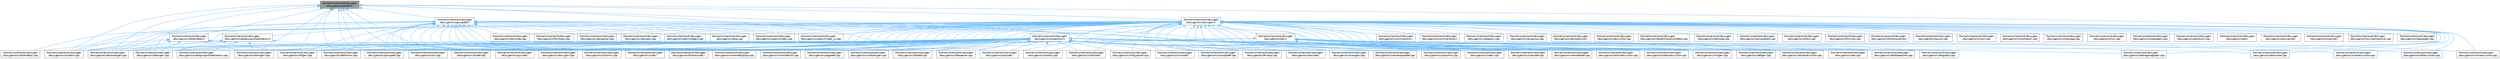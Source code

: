 digraph "/home/runner/work/doxygen/doxygen/src/dirdef.h"
{
 // INTERACTIVE_SVG=YES
 // LATEX_PDF_SIZE
  bgcolor="transparent";
  edge [fontname=Helvetica,fontsize=10,labelfontname=Helvetica,labelfontsize=10];
  node [fontname=Helvetica,fontsize=10,shape=box,height=0.2,width=0.4];
  Node1 [label="/home/runner/work/doxygen\l/doxygen/src/dirdef.h",height=0.2,width=0.4,color="gray40", fillcolor="grey60", style="filled", fontcolor="black",tooltip=" "];
  Node1 -> Node2 [dir="back",color="steelblue1",style="solid"];
  Node2 [label="/home/runner/work/doxygen\l/doxygen/src/context.cpp",height=0.2,width=0.4,color="grey40", fillcolor="white", style="filled",URL="$db/d12/context_8cpp.html",tooltip=" "];
  Node1 -> Node3 [dir="back",color="steelblue1",style="solid"];
  Node3 [label="/home/runner/work/doxygen\l/doxygen/src/definition.cpp",height=0.2,width=0.4,color="grey40", fillcolor="white", style="filled",URL="$d3/dea/definition_8cpp.html",tooltip=" "];
  Node1 -> Node4 [dir="back",color="steelblue1",style="solid"];
  Node4 [label="/home/runner/work/doxygen\l/doxygen/src/dirdef.cpp",height=0.2,width=0.4,color="grey40", fillcolor="white", style="filled",URL="$d8/d52/dirdef_8cpp.html",tooltip=" "];
  Node1 -> Node5 [dir="back",color="steelblue1",style="solid"];
  Node5 [label="/home/runner/work/doxygen\l/doxygen/src/docbookgen.cpp",height=0.2,width=0.4,color="grey40", fillcolor="white", style="filled",URL="$d8/d29/docbookgen_8cpp.html",tooltip=" "];
  Node1 -> Node6 [dir="back",color="steelblue1",style="solid"];
  Node6 [label="/home/runner/work/doxygen\l/doxygen/src/dotdirdeps.h",height=0.2,width=0.4,color="grey40", fillcolor="white", style="filled",URL="$d3/dcf/dotdirdeps_8h.html",tooltip=" "];
  Node6 -> Node2 [dir="back",color="steelblue1",style="solid"];
  Node6 -> Node4 [dir="back",color="steelblue1",style="solid"];
  Node6 -> Node5 [dir="back",color="steelblue1",style="solid"];
  Node6 -> Node7 [dir="back",color="steelblue1",style="solid"];
  Node7 [label="/home/runner/work/doxygen\l/doxygen/src/dotdirdeps.cpp",height=0.2,width=0.4,color="grey40", fillcolor="white", style="filled",URL="$da/d45/dotdirdeps_8cpp.html",tooltip=" "];
  Node6 -> Node8 [dir="back",color="steelblue1",style="solid"];
  Node8 [label="/home/runner/work/doxygen\l/doxygen/src/htmlgen.cpp",height=0.2,width=0.4,color="grey40", fillcolor="white", style="filled",URL="$d8/d6e/htmlgen_8cpp.html",tooltip=" "];
  Node6 -> Node9 [dir="back",color="steelblue1",style="solid"];
  Node9 [label="/home/runner/work/doxygen\l/doxygen/src/latexgen.cpp",height=0.2,width=0.4,color="grey40", fillcolor="white", style="filled",URL="$d4/d42/latexgen_8cpp.html",tooltip=" "];
  Node6 -> Node10 [dir="back",color="steelblue1",style="solid"];
  Node10 [label="/home/runner/work/doxygen\l/doxygen/src/rtfgen.cpp",height=0.2,width=0.4,color="grey40", fillcolor="white", style="filled",URL="$d0/d9c/rtfgen_8cpp.html",tooltip=" "];
  Node1 -> Node11 [dir="back",color="steelblue1",style="solid"];
  Node11 [label="/home/runner/work/doxygen\l/doxygen/src/doxygen.cpp",height=0.2,width=0.4,color="grey40", fillcolor="white", style="filled",URL="$dc/d98/doxygen_8cpp.html",tooltip=" "];
  Node1 -> Node12 [dir="back",color="steelblue1",style="solid"];
  Node12 [label="/home/runner/work/doxygen\l/doxygen/src/doxygen.h",height=0.2,width=0.4,color="grey40", fillcolor="white", style="filled",URL="$d1/da1/doxygen_8h.html",tooltip=" "];
  Node12 -> Node13 [dir="back",color="steelblue1",style="solid"];
  Node13 [label="/home/runner/work/doxygen\l/doxygen/src/classdef.cpp",height=0.2,width=0.4,color="grey40", fillcolor="white", style="filled",URL="$de/d89/classdef_8cpp.html",tooltip=" "];
  Node12 -> Node14 [dir="back",color="steelblue1",style="solid"];
  Node14 [label="/home/runner/work/doxygen\l/doxygen/src/classlist.cpp",height=0.2,width=0.4,color="grey40", fillcolor="white", style="filled",URL="$d6/d10/classlist_8cpp.html",tooltip=" "];
  Node12 -> Node15 [dir="back",color="steelblue1",style="solid"];
  Node15 [label="/home/runner/work/doxygen\l/doxygen/src/code.l",height=0.2,width=0.4,color="grey40", fillcolor="white", style="filled",URL="$da/d1f/code_8l.html",tooltip=" "];
  Node12 -> Node16 [dir="back",color="steelblue1",style="solid"];
  Node16 [label="/home/runner/work/doxygen\l/doxygen/src/commentcnv.l",height=0.2,width=0.4,color="grey40", fillcolor="white", style="filled",URL="$d0/d47/commentcnv_8l.html",tooltip=" "];
  Node12 -> Node17 [dir="back",color="steelblue1",style="solid"];
  Node17 [label="/home/runner/work/doxygen\l/doxygen/src/commentscan.l",height=0.2,width=0.4,color="grey40", fillcolor="white", style="filled",URL="$d7/d5f/commentscan_8l.html",tooltip=" "];
  Node12 -> Node18 [dir="back",color="steelblue1",style="solid"];
  Node18 [label="/home/runner/work/doxygen\l/doxygen/src/conceptdef.cpp",height=0.2,width=0.4,color="grey40", fillcolor="white", style="filled",URL="$d8/d0a/conceptdef_8cpp.html",tooltip=" "];
  Node12 -> Node2 [dir="back",color="steelblue1",style="solid"];
  Node12 -> Node19 [dir="back",color="steelblue1",style="solid"];
  Node19 [label="/home/runner/work/doxygen\l/doxygen/src/defgen.cpp",height=0.2,width=0.4,color="grey40", fillcolor="white", style="filled",URL="$d3/d17/defgen_8cpp.html",tooltip=" "];
  Node12 -> Node3 [dir="back",color="steelblue1",style="solid"];
  Node12 -> Node20 [dir="back",color="steelblue1",style="solid"];
  Node20 [label="/home/runner/work/doxygen\l/doxygen/src/diagram.cpp",height=0.2,width=0.4,color="grey40", fillcolor="white", style="filled",URL="$da/d0d/diagram_8cpp.html",tooltip=" "];
  Node12 -> Node4 [dir="back",color="steelblue1",style="solid"];
  Node12 -> Node5 [dir="back",color="steelblue1",style="solid"];
  Node12 -> Node21 [dir="back",color="steelblue1",style="solid"];
  Node21 [label="/home/runner/work/doxygen\l/doxygen/src/docbookvisitor.cpp",height=0.2,width=0.4,color="grey40", fillcolor="white", style="filled",URL="$dc/d05/docbookvisitor_8cpp.html",tooltip=" "];
  Node12 -> Node22 [dir="back",color="steelblue1",style="solid"];
  Node22 [label="/home/runner/work/doxygen\l/doxygen/src/docgroup.cpp",height=0.2,width=0.4,color="grey40", fillcolor="white", style="filled",URL="$d3/d36/docgroup_8cpp.html",tooltip=" "];
  Node12 -> Node23 [dir="back",color="steelblue1",style="solid"];
  Node23 [label="/home/runner/work/doxygen\l/doxygen/src/docnode.cpp",height=0.2,width=0.4,color="grey40", fillcolor="white", style="filled",URL="$d0/d2b/docnode_8cpp.html",tooltip=" "];
  Node12 -> Node24 [dir="back",color="steelblue1",style="solid"];
  Node24 [label="/home/runner/work/doxygen\l/doxygen/src/docparser.cpp",height=0.2,width=0.4,color="grey40", fillcolor="white", style="filled",URL="$da/d17/docparser_8cpp.html",tooltip=" "];
  Node12 -> Node25 [dir="back",color="steelblue1",style="solid"];
  Node25 [label="/home/runner/work/doxygen\l/doxygen/src/docsets.cpp",height=0.2,width=0.4,color="grey40", fillcolor="white", style="filled",URL="$d7/d8f/docsets_8cpp.html",tooltip=" "];
  Node12 -> Node26 [dir="back",color="steelblue1",style="solid"];
  Node26 [label="/home/runner/work/doxygen\l/doxygen/src/doctokenizer.l",height=0.2,width=0.4,color="grey40", fillcolor="white", style="filled",URL="$d1/d39/doctokenizer_8l.html",tooltip=" "];
  Node12 -> Node27 [dir="back",color="steelblue1",style="solid"];
  Node27 [label="/home/runner/work/doxygen\l/doxygen/src/docvisitor.cpp",height=0.2,width=0.4,color="grey40", fillcolor="white", style="filled",URL="$da/d39/docvisitor_8cpp.html",tooltip=" "];
  Node12 -> Node28 [dir="back",color="steelblue1",style="solid"];
  Node28 [label="/home/runner/work/doxygen\l/doxygen/src/dot.cpp",height=0.2,width=0.4,color="grey40", fillcolor="white", style="filled",URL="$de/daa/dot_8cpp.html",tooltip=" "];
  Node12 -> Node29 [dir="back",color="steelblue1",style="solid"];
  Node29 [label="/home/runner/work/doxygen\l/doxygen/src/dot.h",height=0.2,width=0.4,color="grey40", fillcolor="white", style="filled",URL="$d6/d4a/dot_8h.html",tooltip=" "];
  Node29 -> Node13 [dir="back",color="steelblue1",style="solid"];
  Node29 -> Node2 [dir="back",color="steelblue1",style="solid"];
  Node29 -> Node19 [dir="back",color="steelblue1",style="solid"];
  Node29 -> Node4 [dir="back",color="steelblue1",style="solid"];
  Node29 -> Node5 [dir="back",color="steelblue1",style="solid"];
  Node29 -> Node21 [dir="back",color="steelblue1",style="solid"];
  Node29 -> Node28 [dir="back",color="steelblue1",style="solid"];
  Node29 -> Node30 [dir="back",color="steelblue1",style="solid"];
  Node30 [label="/home/runner/work/doxygen\l/doxygen/src/dotfilepatcher.cpp",height=0.2,width=0.4,color="grey40", fillcolor="white", style="filled",URL="$d9/d92/dotfilepatcher_8cpp.html",tooltip=" "];
  Node29 -> Node31 [dir="back",color="steelblue1",style="solid"];
  Node31 [label="/home/runner/work/doxygen\l/doxygen/src/dotgraph.cpp",height=0.2,width=0.4,color="grey40", fillcolor="white", style="filled",URL="$de/d45/dotgraph_8cpp.html",tooltip=" "];
  Node29 -> Node32 [dir="back",color="steelblue1",style="solid"];
  Node32 [label="/home/runner/work/doxygen\l/doxygen/src/dotlegendgraph.cpp",height=0.2,width=0.4,color="grey40", fillcolor="white", style="filled",URL="$d4/d33/dotlegendgraph_8cpp.html",tooltip=" "];
  Node29 -> Node33 [dir="back",color="steelblue1",style="solid"];
  Node33 [label="/home/runner/work/doxygen\l/doxygen/src/dotrunner.cpp",height=0.2,width=0.4,color="grey40", fillcolor="white", style="filled",URL="$d1/dfe/dotrunner_8cpp.html",tooltip=" "];
  Node29 -> Node11 [dir="back",color="steelblue1",style="solid"];
  Node29 -> Node34 [dir="back",color="steelblue1",style="solid"];
  Node34 [label="/home/runner/work/doxygen\l/doxygen/src/filedef.cpp",height=0.2,width=0.4,color="grey40", fillcolor="white", style="filled",URL="$d6/ddc/filedef_8cpp.html",tooltip=" "];
  Node29 -> Node35 [dir="back",color="steelblue1",style="solid"];
  Node35 [label="/home/runner/work/doxygen\l/doxygen/src/groupdef.cpp",height=0.2,width=0.4,color="grey40", fillcolor="white", style="filled",URL="$d6/d42/groupdef_8cpp.html",tooltip=" "];
  Node29 -> Node36 [dir="back",color="steelblue1",style="solid"];
  Node36 [label="/home/runner/work/doxygen\l/doxygen/src/htmldocvisitor.cpp",height=0.2,width=0.4,color="grey40", fillcolor="white", style="filled",URL="$da/db0/htmldocvisitor_8cpp.html",tooltip=" "];
  Node29 -> Node8 [dir="back",color="steelblue1",style="solid"];
  Node29 -> Node37 [dir="back",color="steelblue1",style="solid"];
  Node37 [label="/home/runner/work/doxygen\l/doxygen/src/index.cpp",height=0.2,width=0.4,color="grey40", fillcolor="white", style="filled",URL="$db/d14/index_8cpp.html",tooltip="This file contains functions for the various index pages."];
  Node29 -> Node38 [dir="back",color="steelblue1",style="solid"];
  Node38 [label="/home/runner/work/doxygen\l/doxygen/src/latexdocvisitor.cpp",height=0.2,width=0.4,color="grey40", fillcolor="white", style="filled",URL="$d1/d4e/latexdocvisitor_8cpp.html",tooltip=" "];
  Node29 -> Node9 [dir="back",color="steelblue1",style="solid"];
  Node29 -> Node39 [dir="back",color="steelblue1",style="solid"];
  Node39 [label="/home/runner/work/doxygen\l/doxygen/src/mandocvisitor.cpp",height=0.2,width=0.4,color="grey40", fillcolor="white", style="filled",URL="$d8/dde/mandocvisitor_8cpp.html",tooltip=" "];
  Node29 -> Node40 [dir="back",color="steelblue1",style="solid"];
  Node40 [label="/home/runner/work/doxygen\l/doxygen/src/memberdef.cpp",height=0.2,width=0.4,color="grey40", fillcolor="white", style="filled",URL="$d0/d72/memberdef_8cpp.html",tooltip=" "];
  Node29 -> Node41 [dir="back",color="steelblue1",style="solid"];
  Node41 [label="/home/runner/work/doxygen\l/doxygen/src/rtfdocvisitor.cpp",height=0.2,width=0.4,color="grey40", fillcolor="white", style="filled",URL="$de/d9a/rtfdocvisitor_8cpp.html",tooltip=" "];
  Node29 -> Node10 [dir="back",color="steelblue1",style="solid"];
  Node29 -> Node42 [dir="back",color="steelblue1",style="solid"];
  Node42 [label="/home/runner/work/doxygen\l/doxygen/src/xmldocvisitor.cpp",height=0.2,width=0.4,color="grey40", fillcolor="white", style="filled",URL="$dd/db6/xmldocvisitor_8cpp.html",tooltip=" "];
  Node29 -> Node43 [dir="back",color="steelblue1",style="solid"];
  Node43 [label="/home/runner/work/doxygen\l/doxygen/src/xmlgen.cpp",height=0.2,width=0.4,color="grey40", fillcolor="white", style="filled",URL="$d0/dc3/xmlgen_8cpp.html",tooltip=" "];
  Node12 -> Node7 [dir="back",color="steelblue1",style="solid"];
  Node12 -> Node30 [dir="back",color="steelblue1",style="solid"];
  Node12 -> Node44 [dir="back",color="steelblue1",style="solid"];
  Node44 [label="/home/runner/work/doxygen\l/doxygen/src/dotgfxhierarchytable.cpp",height=0.2,width=0.4,color="grey40", fillcolor="white", style="filled",URL="$d4/d09/dotgfxhierarchytable_8cpp.html",tooltip=" "];
  Node12 -> Node31 [dir="back",color="steelblue1",style="solid"];
  Node12 -> Node45 [dir="back",color="steelblue1",style="solid"];
  Node45 [label="/home/runner/work/doxygen\l/doxygen/src/dotgroupcollaboration.cpp",height=0.2,width=0.4,color="grey40", fillcolor="white", style="filled",URL="$d1/d86/dotgroupcollaboration_8cpp.html",tooltip=" "];
  Node12 -> Node32 [dir="back",color="steelblue1",style="solid"];
  Node12 -> Node46 [dir="back",color="steelblue1",style="solid"];
  Node46 [label="/home/runner/work/doxygen\l/doxygen/src/dotnode.cpp",height=0.2,width=0.4,color="grey40", fillcolor="white", style="filled",URL="$df/d58/dotnode_8cpp.html",tooltip=" "];
  Node12 -> Node33 [dir="back",color="steelblue1",style="solid"];
  Node12 -> Node11 [dir="back",color="steelblue1",style="solid"];
  Node12 -> Node47 [dir="back",color="steelblue1",style="solid"];
  Node47 [label="/home/runner/work/doxygen\l/doxygen/src/eclipsehelp.cpp",height=0.2,width=0.4,color="grey40", fillcolor="white", style="filled",URL="$d8/d56/eclipsehelp_8cpp.html",tooltip=" "];
  Node12 -> Node48 [dir="back",color="steelblue1",style="solid"];
  Node48 [label="/home/runner/work/doxygen\l/doxygen/src/entry.cpp",height=0.2,width=0.4,color="grey40", fillcolor="white", style="filled",URL="$d2/dd2/entry_8cpp.html",tooltip=" "];
  Node12 -> Node34 [dir="back",color="steelblue1",style="solid"];
  Node12 -> Node49 [dir="back",color="steelblue1",style="solid"];
  Node49 [label="/home/runner/work/doxygen\l/doxygen/src/formula.cpp",height=0.2,width=0.4,color="grey40", fillcolor="white", style="filled",URL="$d7/d5b/formula_8cpp.html",tooltip=" "];
  Node12 -> Node50 [dir="back",color="steelblue1",style="solid"];
  Node50 [label="/home/runner/work/doxygen\l/doxygen/src/fortrancode.l",height=0.2,width=0.4,color="grey40", fillcolor="white", style="filled",URL="$d9/d5b/fortrancode_8l.html",tooltip=" "];
  Node12 -> Node51 [dir="back",color="steelblue1",style="solid"];
  Node51 [label="/home/runner/work/doxygen\l/doxygen/src/fortranscanner.l",height=0.2,width=0.4,color="grey40", fillcolor="white", style="filled",URL="$dd/d00/fortranscanner_8l.html",tooltip=" "];
  Node12 -> Node52 [dir="back",color="steelblue1",style="solid"];
  Node52 [label="/home/runner/work/doxygen\l/doxygen/src/ftvhelp.cpp",height=0.2,width=0.4,color="grey40", fillcolor="white", style="filled",URL="$db/d41/ftvhelp_8cpp.html",tooltip=" "];
  Node12 -> Node35 [dir="back",color="steelblue1",style="solid"];
  Node12 -> Node36 [dir="back",color="steelblue1",style="solid"];
  Node12 -> Node8 [dir="back",color="steelblue1",style="solid"];
  Node12 -> Node53 [dir="back",color="steelblue1",style="solid"];
  Node53 [label="/home/runner/work/doxygen\l/doxygen/src/htmlhelp.cpp",height=0.2,width=0.4,color="grey40", fillcolor="white", style="filled",URL="$d3/d4b/htmlhelp_8cpp.html",tooltip=" "];
  Node12 -> Node37 [dir="back",color="steelblue1",style="solid"];
  Node12 -> Node38 [dir="back",color="steelblue1",style="solid"];
  Node12 -> Node9 [dir="back",color="steelblue1",style="solid"];
  Node12 -> Node54 [dir="back",color="steelblue1",style="solid"];
  Node54 [label="/home/runner/work/doxygen\l/doxygen/src/layout.cpp",height=0.2,width=0.4,color="grey40", fillcolor="white", style="filled",URL="$db/d16/layout_8cpp.html",tooltip=" "];
  Node12 -> Node55 [dir="back",color="steelblue1",style="solid"];
  Node55 [label="/home/runner/work/doxygen\l/doxygen/src/lexcode.l",height=0.2,width=0.4,color="grey40", fillcolor="white", style="filled",URL="$d0/d7e/lexcode_8l.html",tooltip=" "];
  Node12 -> Node56 [dir="back",color="steelblue1",style="solid"];
  Node56 [label="/home/runner/work/doxygen\l/doxygen/src/main.cpp",height=0.2,width=0.4,color="grey40", fillcolor="white", style="filled",URL="$df/d0a/main_8cpp.html",tooltip="main entry point for doxygen"];
  Node12 -> Node39 [dir="back",color="steelblue1",style="solid"];
  Node12 -> Node57 [dir="back",color="steelblue1",style="solid"];
  Node57 [label="/home/runner/work/doxygen\l/doxygen/src/mangen.cpp",height=0.2,width=0.4,color="grey40", fillcolor="white", style="filled",URL="$d7/de7/mangen_8cpp.html",tooltip=" "];
  Node12 -> Node58 [dir="back",color="steelblue1",style="solid"];
  Node58 [label="/home/runner/work/doxygen\l/doxygen/src/markdown.cpp",height=0.2,width=0.4,color="grey40", fillcolor="white", style="filled",URL="$de/d04/markdown_8cpp.html",tooltip=" "];
  Node12 -> Node40 [dir="back",color="steelblue1",style="solid"];
  Node12 -> Node59 [dir="back",color="steelblue1",style="solid"];
  Node59 [label="/home/runner/work/doxygen\l/doxygen/src/membergroup.cpp",height=0.2,width=0.4,color="grey40", fillcolor="white", style="filled",URL="$d6/d18/membergroup_8cpp.html",tooltip=" "];
  Node12 -> Node60 [dir="back",color="steelblue1",style="solid"];
  Node60 [label="/home/runner/work/doxygen\l/doxygen/src/memberlist.cpp",height=0.2,width=0.4,color="grey40", fillcolor="white", style="filled",URL="$d0/d14/memberlist_8cpp.html",tooltip=" "];
  Node12 -> Node61 [dir="back",color="steelblue1",style="solid"];
  Node61 [label="/home/runner/work/doxygen\l/doxygen/src/message.cpp",height=0.2,width=0.4,color="grey40", fillcolor="white", style="filled",URL="$d8/d6a/message_8cpp.html",tooltip=" "];
  Node12 -> Node62 [dir="back",color="steelblue1",style="solid"];
  Node62 [label="/home/runner/work/doxygen\l/doxygen/src/msc.cpp",height=0.2,width=0.4,color="grey40", fillcolor="white", style="filled",URL="$db/d33/msc_8cpp.html",tooltip=" "];
  Node12 -> Node63 [dir="back",color="steelblue1",style="solid"];
  Node63 [label="/home/runner/work/doxygen\l/doxygen/src/namespacedef.cpp",height=0.2,width=0.4,color="grey40", fillcolor="white", style="filled",URL="$d7/d1c/namespacedef_8cpp.html",tooltip=" "];
  Node12 -> Node64 [dir="back",color="steelblue1",style="solid"];
  Node64 [label="/home/runner/work/doxygen\l/doxygen/src/outputgen.cpp",height=0.2,width=0.4,color="grey40", fillcolor="white", style="filled",URL="$d0/d17/outputgen_8cpp.html",tooltip=" "];
  Node12 -> Node65 [dir="back",color="steelblue1",style="solid"];
  Node65 [label="/home/runner/work/doxygen\l/doxygen/src/outputlist.cpp",height=0.2,width=0.4,color="grey40", fillcolor="white", style="filled",URL="$db/dd8/outputlist_8cpp.html",tooltip=" "];
  Node12 -> Node66 [dir="back",color="steelblue1",style="solid"];
  Node66 [label="/home/runner/work/doxygen\l/doxygen/src/outputlist.h",height=0.2,width=0.4,color="grey40", fillcolor="white", style="filled",URL="$d2/db9/outputlist_8h.html",tooltip=" "];
  Node66 -> Node13 [dir="back",color="steelblue1",style="solid"];
  Node66 -> Node14 [dir="back",color="steelblue1",style="solid"];
  Node66 -> Node15 [dir="back",color="steelblue1",style="solid"];
  Node66 -> Node18 [dir="back",color="steelblue1",style="solid"];
  Node66 -> Node2 [dir="back",color="steelblue1",style="solid"];
  Node66 -> Node3 [dir="back",color="steelblue1",style="solid"];
  Node66 -> Node4 [dir="back",color="steelblue1",style="solid"];
  Node66 -> Node5 [dir="back",color="steelblue1",style="solid"];
  Node66 -> Node11 [dir="back",color="steelblue1",style="solid"];
  Node66 -> Node34 [dir="back",color="steelblue1",style="solid"];
  Node66 -> Node67 [dir="back",color="steelblue1",style="solid"];
  Node67 [label="/home/runner/work/doxygen\l/doxygen/src/fileparser.cpp",height=0.2,width=0.4,color="grey40", fillcolor="white", style="filled",URL="$d9/d74/fileparser_8cpp.html",tooltip=" "];
  Node66 -> Node50 [dir="back",color="steelblue1",style="solid"];
  Node66 -> Node52 [dir="back",color="steelblue1",style="solid"];
  Node66 -> Node35 [dir="back",color="steelblue1",style="solid"];
  Node66 -> Node36 [dir="back",color="steelblue1",style="solid"];
  Node66 -> Node8 [dir="back",color="steelblue1",style="solid"];
  Node66 -> Node37 [dir="back",color="steelblue1",style="solid"];
  Node66 -> Node38 [dir="back",color="steelblue1",style="solid"];
  Node66 -> Node9 [dir="back",color="steelblue1",style="solid"];
  Node66 -> Node55 [dir="back",color="steelblue1",style="solid"];
  Node66 -> Node57 [dir="back",color="steelblue1",style="solid"];
  Node66 -> Node40 [dir="back",color="steelblue1",style="solid"];
  Node66 -> Node59 [dir="back",color="steelblue1",style="solid"];
  Node66 -> Node60 [dir="back",color="steelblue1",style="solid"];
  Node66 -> Node63 [dir="back",color="steelblue1",style="solid"];
  Node66 -> Node65 [dir="back",color="steelblue1",style="solid"];
  Node66 -> Node68 [dir="back",color="steelblue1",style="solid"];
  Node68 [label="/home/runner/work/doxygen\l/doxygen/src/pagedef.cpp",height=0.2,width=0.4,color="grey40", fillcolor="white", style="filled",URL="$d9/db4/pagedef_8cpp.html",tooltip=" "];
  Node66 -> Node69 [dir="back",color="steelblue1",style="solid"];
  Node69 [label="/home/runner/work/doxygen\l/doxygen/src/pycode.l",height=0.2,width=0.4,color="grey40", fillcolor="white", style="filled",URL="$d3/ded/pycode_8l.html",tooltip=" "];
  Node66 -> Node10 [dir="back",color="steelblue1",style="solid"];
  Node66 -> Node70 [dir="back",color="steelblue1",style="solid"];
  Node70 [label="/home/runner/work/doxygen\l/doxygen/src/sqlcode.l",height=0.2,width=0.4,color="grey40", fillcolor="white", style="filled",URL="$d2/dda/sqlcode_8l.html",tooltip=" "];
  Node66 -> Node71 [dir="back",color="steelblue1",style="solid"];
  Node71 [label="/home/runner/work/doxygen\l/doxygen/src/tooltip.cpp",height=0.2,width=0.4,color="grey40", fillcolor="white", style="filled",URL="$d7/d56/tooltip_8cpp.html",tooltip=" "];
  Node66 -> Node72 [dir="back",color="steelblue1",style="solid"];
  Node72 [label="/home/runner/work/doxygen\l/doxygen/src/util.cpp",height=0.2,width=0.4,color="grey40", fillcolor="white", style="filled",URL="$df/d2d/util_8cpp.html",tooltip=" "];
  Node66 -> Node73 [dir="back",color="steelblue1",style="solid"];
  Node73 [label="/home/runner/work/doxygen\l/doxygen/src/vhdlcode.l",height=0.2,width=0.4,color="grey40", fillcolor="white", style="filled",URL="$d5/d6a/vhdlcode_8l.html",tooltip=" "];
  Node66 -> Node74 [dir="back",color="steelblue1",style="solid"];
  Node74 [label="/home/runner/work/doxygen\l/doxygen/src/vhdldocgen.cpp",height=0.2,width=0.4,color="grey40", fillcolor="white", style="filled",URL="$de/dea/vhdldocgen_8cpp.html",tooltip=" "];
  Node66 -> Node75 [dir="back",color="steelblue1",style="solid"];
  Node75 [label="/home/runner/work/doxygen\l/doxygen/src/vhdljjparser.cpp",height=0.2,width=0.4,color="grey40", fillcolor="white", style="filled",URL="$d1/d86/vhdljjparser_8cpp.html",tooltip=" "];
  Node66 -> Node76 [dir="back",color="steelblue1",style="solid"];
  Node76 [label="/home/runner/work/doxygen\l/doxygen/src/xmlcode.l",height=0.2,width=0.4,color="grey40", fillcolor="white", style="filled",URL="$dc/dc1/xmlcode_8l.html",tooltip=" "];
  Node66 -> Node43 [dir="back",color="steelblue1",style="solid"];
  Node12 -> Node68 [dir="back",color="steelblue1",style="solid"];
  Node12 -> Node77 [dir="back",color="steelblue1",style="solid"];
  Node77 [label="/home/runner/work/doxygen\l/doxygen/src/perlmodgen.cpp",height=0.2,width=0.4,color="grey40", fillcolor="white", style="filled",URL="$de/dd0/perlmodgen_8cpp.html",tooltip=" "];
  Node12 -> Node78 [dir="back",color="steelblue1",style="solid"];
  Node78 [label="/home/runner/work/doxygen\l/doxygen/src/plantuml.cpp",height=0.2,width=0.4,color="grey40", fillcolor="white", style="filled",URL="$d7/d5b/plantuml_8cpp.html",tooltip=" "];
  Node12 -> Node79 [dir="back",color="steelblue1",style="solid"];
  Node79 [label="/home/runner/work/doxygen\l/doxygen/src/pre.l",height=0.2,width=0.4,color="grey40", fillcolor="white", style="filled",URL="$d0/da7/pre_8l.html",tooltip=" "];
  Node12 -> Node69 [dir="back",color="steelblue1",style="solid"];
  Node12 -> Node80 [dir="back",color="steelblue1",style="solid"];
  Node80 [label="/home/runner/work/doxygen\l/doxygen/src/pyscanner.l",height=0.2,width=0.4,color="grey40", fillcolor="white", style="filled",URL="$de/d2b/pyscanner_8l.html",tooltip=" "];
  Node12 -> Node81 [dir="back",color="steelblue1",style="solid"];
  Node81 [label="/home/runner/work/doxygen\l/doxygen/src/qhp.cpp",height=0.2,width=0.4,color="grey40", fillcolor="white", style="filled",URL="$d9/d45/qhp_8cpp.html",tooltip=" "];
  Node12 -> Node41 [dir="back",color="steelblue1",style="solid"];
  Node12 -> Node10 [dir="back",color="steelblue1",style="solid"];
  Node12 -> Node82 [dir="back",color="steelblue1",style="solid"];
  Node82 [label="/home/runner/work/doxygen\l/doxygen/src/scanner.l",height=0.2,width=0.4,color="grey40", fillcolor="white", style="filled",URL="$da/d11/scanner_8l.html",tooltip=" "];
  Node12 -> Node83 [dir="back",color="steelblue1",style="solid"];
  Node83 [label="/home/runner/work/doxygen\l/doxygen/src/searchindex.cpp",height=0.2,width=0.4,color="grey40", fillcolor="white", style="filled",URL="$d7/d79/searchindex_8cpp.html",tooltip=" "];
  Node12 -> Node84 [dir="back",color="steelblue1",style="solid"];
  Node84 [label="/home/runner/work/doxygen\l/doxygen/src/searchindex_js.cpp",height=0.2,width=0.4,color="grey40", fillcolor="white", style="filled",URL="$d9/d2f/searchindex__js_8cpp.html",tooltip=" "];
  Node12 -> Node70 [dir="back",color="steelblue1",style="solid"];
  Node12 -> Node85 [dir="back",color="steelblue1",style="solid"];
  Node85 [label="/home/runner/work/doxygen\l/doxygen/src/symbolresolver.cpp",height=0.2,width=0.4,color="grey40", fillcolor="white", style="filled",URL="$d2/d99/symbolresolver_8cpp.html",tooltip=" "];
  Node12 -> Node86 [dir="back",color="steelblue1",style="solid"];
  Node86 [label="/home/runner/work/doxygen\l/doxygen/src/tagreader.cpp",height=0.2,width=0.4,color="grey40", fillcolor="white", style="filled",URL="$d4/d7b/tagreader_8cpp.html",tooltip=" "];
  Node12 -> Node71 [dir="back",color="steelblue1",style="solid"];
  Node12 -> Node72 [dir="back",color="steelblue1",style="solid"];
  Node12 -> Node73 [dir="back",color="steelblue1",style="solid"];
  Node12 -> Node74 [dir="back",color="steelblue1",style="solid"];
  Node12 -> Node75 [dir="back",color="steelblue1",style="solid"];
  Node12 -> Node76 [dir="back",color="steelblue1",style="solid"];
  Node12 -> Node42 [dir="back",color="steelblue1",style="solid"];
  Node12 -> Node43 [dir="back",color="steelblue1",style="solid"];
  Node1 -> Node34 [dir="back",color="steelblue1",style="solid"];
  Node1 -> Node35 [dir="back",color="steelblue1",style="solid"];
  Node1 -> Node87 [dir="back",color="steelblue1",style="solid"];
  Node87 [label="/home/runner/work/doxygen\l/doxygen/src/groupdef.h",height=0.2,width=0.4,color="grey40", fillcolor="white", style="filled",URL="$d1/de6/groupdef_8h.html",tooltip=" "];
  Node87 -> Node13 [dir="back",color="steelblue1",style="solid"];
  Node87 -> Node14 [dir="back",color="steelblue1",style="solid"];
  Node87 -> Node15 [dir="back",color="steelblue1",style="solid"];
  Node87 -> Node2 [dir="back",color="steelblue1",style="solid"];
  Node87 -> Node3 [dir="back",color="steelblue1",style="solid"];
  Node87 -> Node5 [dir="back",color="steelblue1",style="solid"];
  Node87 -> Node23 [dir="back",color="steelblue1",style="solid"];
  Node87 -> Node24 [dir="back",color="steelblue1",style="solid"];
  Node87 -> Node25 [dir="back",color="steelblue1",style="solid"];
  Node87 -> Node88 [dir="back",color="steelblue1",style="solid"];
  Node88 [label="/home/runner/work/doxygen\l/doxygen/src/dotgroupcollaboration.h",height=0.2,width=0.4,color="grey40", fillcolor="white", style="filled",URL="$d7/d99/dotgroupcollaboration_8h.html",tooltip=" "];
  Node88 -> Node2 [dir="back",color="steelblue1",style="solid"];
  Node88 -> Node5 [dir="back",color="steelblue1",style="solid"];
  Node88 -> Node45 [dir="back",color="steelblue1",style="solid"];
  Node88 -> Node35 [dir="back",color="steelblue1",style="solid"];
  Node88 -> Node8 [dir="back",color="steelblue1",style="solid"];
  Node88 -> Node9 [dir="back",color="steelblue1",style="solid"];
  Node87 -> Node11 [dir="back",color="steelblue1",style="solid"];
  Node87 -> Node34 [dir="back",color="steelblue1",style="solid"];
  Node87 -> Node50 [dir="back",color="steelblue1",style="solid"];
  Node87 -> Node35 [dir="back",color="steelblue1",style="solid"];
  Node87 -> Node53 [dir="back",color="steelblue1",style="solid"];
  Node87 -> Node37 [dir="back",color="steelblue1",style="solid"];
  Node87 -> Node9 [dir="back",color="steelblue1",style="solid"];
  Node87 -> Node40 [dir="back",color="steelblue1",style="solid"];
  Node87 -> Node59 [dir="back",color="steelblue1",style="solid"];
  Node87 -> Node60 [dir="back",color="steelblue1",style="solid"];
  Node87 -> Node68 [dir="back",color="steelblue1",style="solid"];
  Node87 -> Node77 [dir="back",color="steelblue1",style="solid"];
  Node87 -> Node69 [dir="back",color="steelblue1",style="solid"];
  Node87 -> Node81 [dir="back",color="steelblue1",style="solid"];
  Node87 -> Node10 [dir="back",color="steelblue1",style="solid"];
  Node87 -> Node83 [dir="back",color="steelblue1",style="solid"];
  Node87 -> Node84 [dir="back",color="steelblue1",style="solid"];
  Node87 -> Node72 [dir="back",color="steelblue1",style="solid"];
  Node87 -> Node74 [dir="back",color="steelblue1",style="solid"];
  Node87 -> Node43 [dir="back",color="steelblue1",style="solid"];
  Node1 -> Node8 [dir="back",color="steelblue1",style="solid"];
  Node1 -> Node37 [dir="back",color="steelblue1",style="solid"];
  Node1 -> Node9 [dir="back",color="steelblue1",style="solid"];
  Node1 -> Node10 [dir="back",color="steelblue1",style="solid"];
  Node1 -> Node72 [dir="back",color="steelblue1",style="solid"];
  Node1 -> Node43 [dir="back",color="steelblue1",style="solid"];
}
